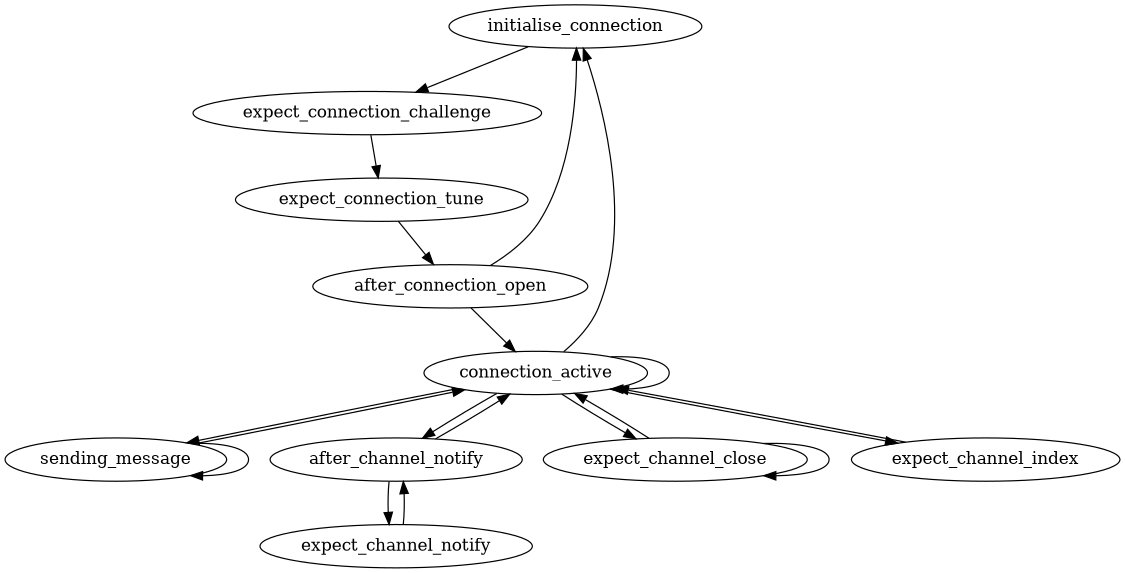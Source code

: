 digraph {
    size = "7.5,8";
    center = 1;
    subgraph client {
        initialise_connection -> expect_connection_challenge;
        expect_connection_challenge -> expect_connection_tune;
        expect_connection_tune -> after_connection_open;
        after_connection_open -> connection_active;
        after_connection_open -> initialise_connection;
        connection_active -> connection_active;
        connection_active -> sending_message;
        connection_active -> after_channel_notify;
        connection_active -> expect_channel_close;
        connection_active -> expect_channel_index;
        connection_active -> initialise_connection;
        after_channel_notify -> expect_channel_notify;
        after_channel_notify -> connection_active;
        expect_channel_notify -> after_channel_notify;
        expect_channel_close -> expect_channel_close;
        expect_channel_close -> connection_active;
        expect_channel_index -> connection_active;
        sending_message -> sending_message;
        sending_message -> connection_active;
    }
}
